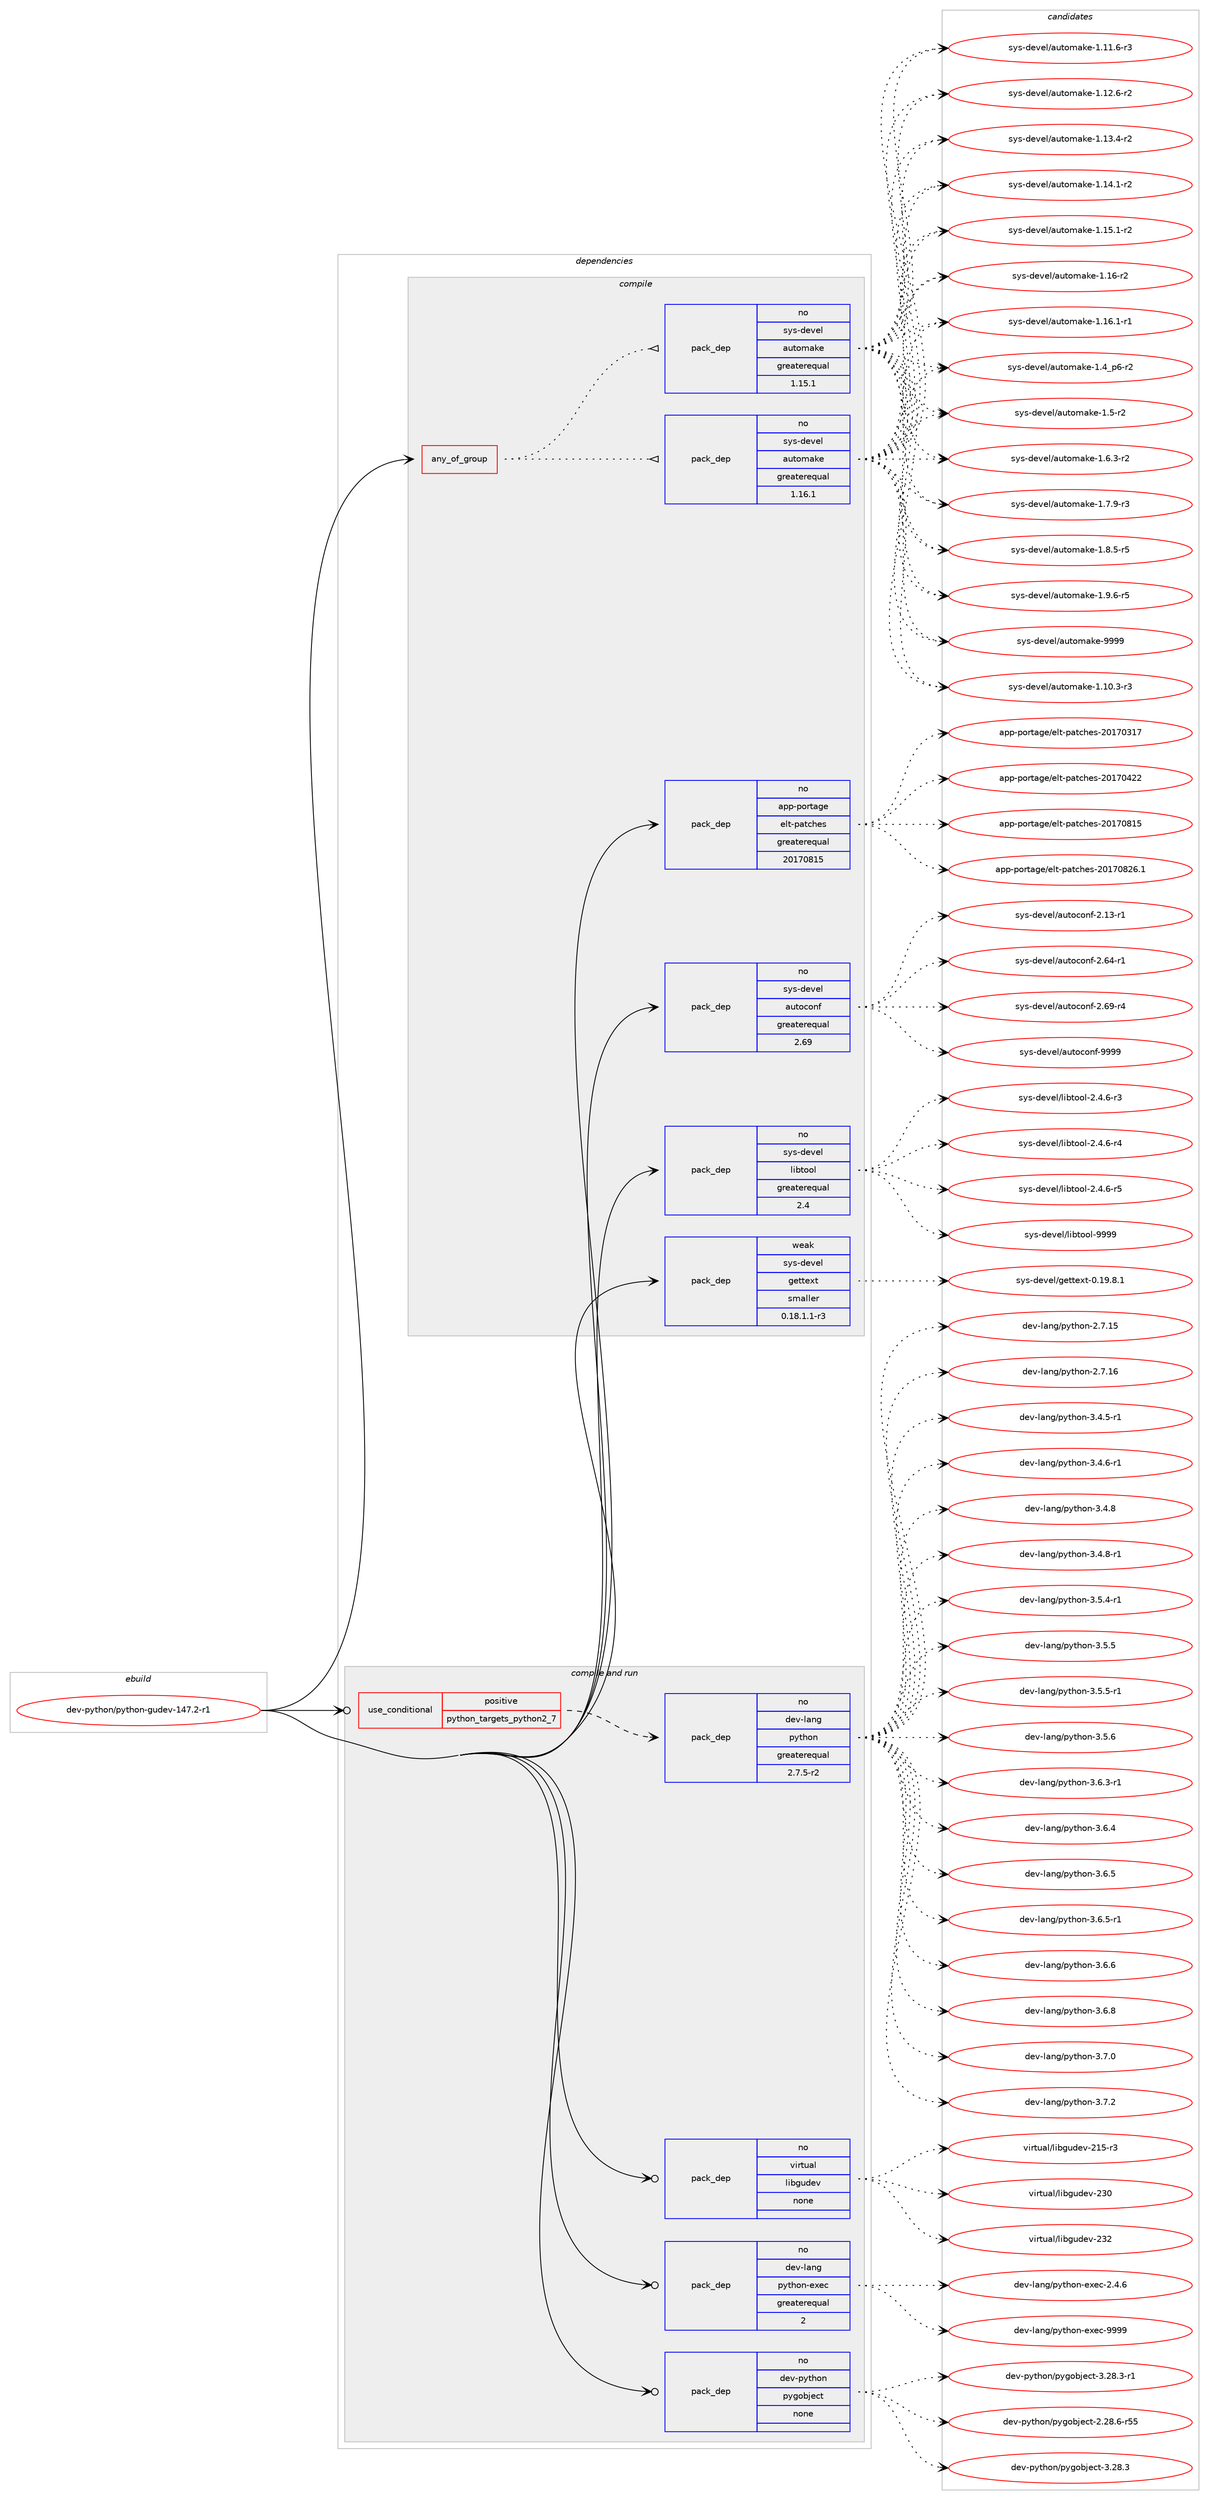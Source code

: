 digraph prolog {

# *************
# Graph options
# *************

newrank=true;
concentrate=true;
compound=true;
graph [rankdir=LR,fontname=Helvetica,fontsize=10,ranksep=1.5];#, ranksep=2.5, nodesep=0.2];
edge  [arrowhead=vee];
node  [fontname=Helvetica,fontsize=10];

# **********
# The ebuild
# **********

subgraph cluster_leftcol {
color=gray;
rank=same;
label=<<i>ebuild</i>>;
id [label="dev-python/python-gudev-147.2-r1", color=red, width=4, href="../dev-python/python-gudev-147.2-r1.svg"];
}

# ****************
# The dependencies
# ****************

subgraph cluster_midcol {
color=gray;
label=<<i>dependencies</i>>;
subgraph cluster_compile {
fillcolor="#eeeeee";
style=filled;
label=<<i>compile</i>>;
subgraph any22766 {
dependency1435081 [label=<<TABLE BORDER="0" CELLBORDER="1" CELLSPACING="0" CELLPADDING="4"><TR><TD CELLPADDING="10">any_of_group</TD></TR></TABLE>>, shape=none, color=red];subgraph pack1029025 {
dependency1435082 [label=<<TABLE BORDER="0" CELLBORDER="1" CELLSPACING="0" CELLPADDING="4" WIDTH="220"><TR><TD ROWSPAN="6" CELLPADDING="30">pack_dep</TD></TR><TR><TD WIDTH="110">no</TD></TR><TR><TD>sys-devel</TD></TR><TR><TD>automake</TD></TR><TR><TD>greaterequal</TD></TR><TR><TD>1.16.1</TD></TR></TABLE>>, shape=none, color=blue];
}
dependency1435081:e -> dependency1435082:w [weight=20,style="dotted",arrowhead="oinv"];
subgraph pack1029026 {
dependency1435083 [label=<<TABLE BORDER="0" CELLBORDER="1" CELLSPACING="0" CELLPADDING="4" WIDTH="220"><TR><TD ROWSPAN="6" CELLPADDING="30">pack_dep</TD></TR><TR><TD WIDTH="110">no</TD></TR><TR><TD>sys-devel</TD></TR><TR><TD>automake</TD></TR><TR><TD>greaterequal</TD></TR><TR><TD>1.15.1</TD></TR></TABLE>>, shape=none, color=blue];
}
dependency1435081:e -> dependency1435083:w [weight=20,style="dotted",arrowhead="oinv"];
}
id:e -> dependency1435081:w [weight=20,style="solid",arrowhead="vee"];
subgraph pack1029027 {
dependency1435084 [label=<<TABLE BORDER="0" CELLBORDER="1" CELLSPACING="0" CELLPADDING="4" WIDTH="220"><TR><TD ROWSPAN="6" CELLPADDING="30">pack_dep</TD></TR><TR><TD WIDTH="110">no</TD></TR><TR><TD>app-portage</TD></TR><TR><TD>elt-patches</TD></TR><TR><TD>greaterequal</TD></TR><TR><TD>20170815</TD></TR></TABLE>>, shape=none, color=blue];
}
id:e -> dependency1435084:w [weight=20,style="solid",arrowhead="vee"];
subgraph pack1029028 {
dependency1435085 [label=<<TABLE BORDER="0" CELLBORDER="1" CELLSPACING="0" CELLPADDING="4" WIDTH="220"><TR><TD ROWSPAN="6" CELLPADDING="30">pack_dep</TD></TR><TR><TD WIDTH="110">no</TD></TR><TR><TD>sys-devel</TD></TR><TR><TD>autoconf</TD></TR><TR><TD>greaterequal</TD></TR><TR><TD>2.69</TD></TR></TABLE>>, shape=none, color=blue];
}
id:e -> dependency1435085:w [weight=20,style="solid",arrowhead="vee"];
subgraph pack1029029 {
dependency1435086 [label=<<TABLE BORDER="0" CELLBORDER="1" CELLSPACING="0" CELLPADDING="4" WIDTH="220"><TR><TD ROWSPAN="6" CELLPADDING="30">pack_dep</TD></TR><TR><TD WIDTH="110">no</TD></TR><TR><TD>sys-devel</TD></TR><TR><TD>libtool</TD></TR><TR><TD>greaterequal</TD></TR><TR><TD>2.4</TD></TR></TABLE>>, shape=none, color=blue];
}
id:e -> dependency1435086:w [weight=20,style="solid",arrowhead="vee"];
subgraph pack1029030 {
dependency1435087 [label=<<TABLE BORDER="0" CELLBORDER="1" CELLSPACING="0" CELLPADDING="4" WIDTH="220"><TR><TD ROWSPAN="6" CELLPADDING="30">pack_dep</TD></TR><TR><TD WIDTH="110">weak</TD></TR><TR><TD>sys-devel</TD></TR><TR><TD>gettext</TD></TR><TR><TD>smaller</TD></TR><TR><TD>0.18.1.1-r3</TD></TR></TABLE>>, shape=none, color=blue];
}
id:e -> dependency1435087:w [weight=20,style="solid",arrowhead="vee"];
}
subgraph cluster_compileandrun {
fillcolor="#eeeeee";
style=filled;
label=<<i>compile and run</i>>;
subgraph cond382703 {
dependency1435088 [label=<<TABLE BORDER="0" CELLBORDER="1" CELLSPACING="0" CELLPADDING="4"><TR><TD ROWSPAN="3" CELLPADDING="10">use_conditional</TD></TR><TR><TD>positive</TD></TR><TR><TD>python_targets_python2_7</TD></TR></TABLE>>, shape=none, color=red];
subgraph pack1029031 {
dependency1435089 [label=<<TABLE BORDER="0" CELLBORDER="1" CELLSPACING="0" CELLPADDING="4" WIDTH="220"><TR><TD ROWSPAN="6" CELLPADDING="30">pack_dep</TD></TR><TR><TD WIDTH="110">no</TD></TR><TR><TD>dev-lang</TD></TR><TR><TD>python</TD></TR><TR><TD>greaterequal</TD></TR><TR><TD>2.7.5-r2</TD></TR></TABLE>>, shape=none, color=blue];
}
dependency1435088:e -> dependency1435089:w [weight=20,style="dashed",arrowhead="vee"];
}
id:e -> dependency1435088:w [weight=20,style="solid",arrowhead="odotvee"];
subgraph pack1029032 {
dependency1435090 [label=<<TABLE BORDER="0" CELLBORDER="1" CELLSPACING="0" CELLPADDING="4" WIDTH="220"><TR><TD ROWSPAN="6" CELLPADDING="30">pack_dep</TD></TR><TR><TD WIDTH="110">no</TD></TR><TR><TD>dev-lang</TD></TR><TR><TD>python-exec</TD></TR><TR><TD>greaterequal</TD></TR><TR><TD>2</TD></TR></TABLE>>, shape=none, color=blue];
}
id:e -> dependency1435090:w [weight=20,style="solid",arrowhead="odotvee"];
subgraph pack1029033 {
dependency1435091 [label=<<TABLE BORDER="0" CELLBORDER="1" CELLSPACING="0" CELLPADDING="4" WIDTH="220"><TR><TD ROWSPAN="6" CELLPADDING="30">pack_dep</TD></TR><TR><TD WIDTH="110">no</TD></TR><TR><TD>dev-python</TD></TR><TR><TD>pygobject</TD></TR><TR><TD>none</TD></TR><TR><TD></TD></TR></TABLE>>, shape=none, color=blue];
}
id:e -> dependency1435091:w [weight=20,style="solid",arrowhead="odotvee"];
subgraph pack1029034 {
dependency1435092 [label=<<TABLE BORDER="0" CELLBORDER="1" CELLSPACING="0" CELLPADDING="4" WIDTH="220"><TR><TD ROWSPAN="6" CELLPADDING="30">pack_dep</TD></TR><TR><TD WIDTH="110">no</TD></TR><TR><TD>virtual</TD></TR><TR><TD>libgudev</TD></TR><TR><TD>none</TD></TR><TR><TD></TD></TR></TABLE>>, shape=none, color=blue];
}
id:e -> dependency1435092:w [weight=20,style="solid",arrowhead="odotvee"];
}
subgraph cluster_run {
fillcolor="#eeeeee";
style=filled;
label=<<i>run</i>>;
}
}

# **************
# The candidates
# **************

subgraph cluster_choices {
rank=same;
color=gray;
label=<<i>candidates</i>>;

subgraph choice1029025 {
color=black;
nodesep=1;
choice11512111545100101118101108479711711611110997107101454946494846514511451 [label="sys-devel/automake-1.10.3-r3", color=red, width=4,href="../sys-devel/automake-1.10.3-r3.svg"];
choice11512111545100101118101108479711711611110997107101454946494946544511451 [label="sys-devel/automake-1.11.6-r3", color=red, width=4,href="../sys-devel/automake-1.11.6-r3.svg"];
choice11512111545100101118101108479711711611110997107101454946495046544511450 [label="sys-devel/automake-1.12.6-r2", color=red, width=4,href="../sys-devel/automake-1.12.6-r2.svg"];
choice11512111545100101118101108479711711611110997107101454946495146524511450 [label="sys-devel/automake-1.13.4-r2", color=red, width=4,href="../sys-devel/automake-1.13.4-r2.svg"];
choice11512111545100101118101108479711711611110997107101454946495246494511450 [label="sys-devel/automake-1.14.1-r2", color=red, width=4,href="../sys-devel/automake-1.14.1-r2.svg"];
choice11512111545100101118101108479711711611110997107101454946495346494511450 [label="sys-devel/automake-1.15.1-r2", color=red, width=4,href="../sys-devel/automake-1.15.1-r2.svg"];
choice1151211154510010111810110847971171161111099710710145494649544511450 [label="sys-devel/automake-1.16-r2", color=red, width=4,href="../sys-devel/automake-1.16-r2.svg"];
choice11512111545100101118101108479711711611110997107101454946495446494511449 [label="sys-devel/automake-1.16.1-r1", color=red, width=4,href="../sys-devel/automake-1.16.1-r1.svg"];
choice115121115451001011181011084797117116111109971071014549465295112544511450 [label="sys-devel/automake-1.4_p6-r2", color=red, width=4,href="../sys-devel/automake-1.4_p6-r2.svg"];
choice11512111545100101118101108479711711611110997107101454946534511450 [label="sys-devel/automake-1.5-r2", color=red, width=4,href="../sys-devel/automake-1.5-r2.svg"];
choice115121115451001011181011084797117116111109971071014549465446514511450 [label="sys-devel/automake-1.6.3-r2", color=red, width=4,href="../sys-devel/automake-1.6.3-r2.svg"];
choice115121115451001011181011084797117116111109971071014549465546574511451 [label="sys-devel/automake-1.7.9-r3", color=red, width=4,href="../sys-devel/automake-1.7.9-r3.svg"];
choice115121115451001011181011084797117116111109971071014549465646534511453 [label="sys-devel/automake-1.8.5-r5", color=red, width=4,href="../sys-devel/automake-1.8.5-r5.svg"];
choice115121115451001011181011084797117116111109971071014549465746544511453 [label="sys-devel/automake-1.9.6-r5", color=red, width=4,href="../sys-devel/automake-1.9.6-r5.svg"];
choice115121115451001011181011084797117116111109971071014557575757 [label="sys-devel/automake-9999", color=red, width=4,href="../sys-devel/automake-9999.svg"];
dependency1435082:e -> choice11512111545100101118101108479711711611110997107101454946494846514511451:w [style=dotted,weight="100"];
dependency1435082:e -> choice11512111545100101118101108479711711611110997107101454946494946544511451:w [style=dotted,weight="100"];
dependency1435082:e -> choice11512111545100101118101108479711711611110997107101454946495046544511450:w [style=dotted,weight="100"];
dependency1435082:e -> choice11512111545100101118101108479711711611110997107101454946495146524511450:w [style=dotted,weight="100"];
dependency1435082:e -> choice11512111545100101118101108479711711611110997107101454946495246494511450:w [style=dotted,weight="100"];
dependency1435082:e -> choice11512111545100101118101108479711711611110997107101454946495346494511450:w [style=dotted,weight="100"];
dependency1435082:e -> choice1151211154510010111810110847971171161111099710710145494649544511450:w [style=dotted,weight="100"];
dependency1435082:e -> choice11512111545100101118101108479711711611110997107101454946495446494511449:w [style=dotted,weight="100"];
dependency1435082:e -> choice115121115451001011181011084797117116111109971071014549465295112544511450:w [style=dotted,weight="100"];
dependency1435082:e -> choice11512111545100101118101108479711711611110997107101454946534511450:w [style=dotted,weight="100"];
dependency1435082:e -> choice115121115451001011181011084797117116111109971071014549465446514511450:w [style=dotted,weight="100"];
dependency1435082:e -> choice115121115451001011181011084797117116111109971071014549465546574511451:w [style=dotted,weight="100"];
dependency1435082:e -> choice115121115451001011181011084797117116111109971071014549465646534511453:w [style=dotted,weight="100"];
dependency1435082:e -> choice115121115451001011181011084797117116111109971071014549465746544511453:w [style=dotted,weight="100"];
dependency1435082:e -> choice115121115451001011181011084797117116111109971071014557575757:w [style=dotted,weight="100"];
}
subgraph choice1029026 {
color=black;
nodesep=1;
choice11512111545100101118101108479711711611110997107101454946494846514511451 [label="sys-devel/automake-1.10.3-r3", color=red, width=4,href="../sys-devel/automake-1.10.3-r3.svg"];
choice11512111545100101118101108479711711611110997107101454946494946544511451 [label="sys-devel/automake-1.11.6-r3", color=red, width=4,href="../sys-devel/automake-1.11.6-r3.svg"];
choice11512111545100101118101108479711711611110997107101454946495046544511450 [label="sys-devel/automake-1.12.6-r2", color=red, width=4,href="../sys-devel/automake-1.12.6-r2.svg"];
choice11512111545100101118101108479711711611110997107101454946495146524511450 [label="sys-devel/automake-1.13.4-r2", color=red, width=4,href="../sys-devel/automake-1.13.4-r2.svg"];
choice11512111545100101118101108479711711611110997107101454946495246494511450 [label="sys-devel/automake-1.14.1-r2", color=red, width=4,href="../sys-devel/automake-1.14.1-r2.svg"];
choice11512111545100101118101108479711711611110997107101454946495346494511450 [label="sys-devel/automake-1.15.1-r2", color=red, width=4,href="../sys-devel/automake-1.15.1-r2.svg"];
choice1151211154510010111810110847971171161111099710710145494649544511450 [label="sys-devel/automake-1.16-r2", color=red, width=4,href="../sys-devel/automake-1.16-r2.svg"];
choice11512111545100101118101108479711711611110997107101454946495446494511449 [label="sys-devel/automake-1.16.1-r1", color=red, width=4,href="../sys-devel/automake-1.16.1-r1.svg"];
choice115121115451001011181011084797117116111109971071014549465295112544511450 [label="sys-devel/automake-1.4_p6-r2", color=red, width=4,href="../sys-devel/automake-1.4_p6-r2.svg"];
choice11512111545100101118101108479711711611110997107101454946534511450 [label="sys-devel/automake-1.5-r2", color=red, width=4,href="../sys-devel/automake-1.5-r2.svg"];
choice115121115451001011181011084797117116111109971071014549465446514511450 [label="sys-devel/automake-1.6.3-r2", color=red, width=4,href="../sys-devel/automake-1.6.3-r2.svg"];
choice115121115451001011181011084797117116111109971071014549465546574511451 [label="sys-devel/automake-1.7.9-r3", color=red, width=4,href="../sys-devel/automake-1.7.9-r3.svg"];
choice115121115451001011181011084797117116111109971071014549465646534511453 [label="sys-devel/automake-1.8.5-r5", color=red, width=4,href="../sys-devel/automake-1.8.5-r5.svg"];
choice115121115451001011181011084797117116111109971071014549465746544511453 [label="sys-devel/automake-1.9.6-r5", color=red, width=4,href="../sys-devel/automake-1.9.6-r5.svg"];
choice115121115451001011181011084797117116111109971071014557575757 [label="sys-devel/automake-9999", color=red, width=4,href="../sys-devel/automake-9999.svg"];
dependency1435083:e -> choice11512111545100101118101108479711711611110997107101454946494846514511451:w [style=dotted,weight="100"];
dependency1435083:e -> choice11512111545100101118101108479711711611110997107101454946494946544511451:w [style=dotted,weight="100"];
dependency1435083:e -> choice11512111545100101118101108479711711611110997107101454946495046544511450:w [style=dotted,weight="100"];
dependency1435083:e -> choice11512111545100101118101108479711711611110997107101454946495146524511450:w [style=dotted,weight="100"];
dependency1435083:e -> choice11512111545100101118101108479711711611110997107101454946495246494511450:w [style=dotted,weight="100"];
dependency1435083:e -> choice11512111545100101118101108479711711611110997107101454946495346494511450:w [style=dotted,weight="100"];
dependency1435083:e -> choice1151211154510010111810110847971171161111099710710145494649544511450:w [style=dotted,weight="100"];
dependency1435083:e -> choice11512111545100101118101108479711711611110997107101454946495446494511449:w [style=dotted,weight="100"];
dependency1435083:e -> choice115121115451001011181011084797117116111109971071014549465295112544511450:w [style=dotted,weight="100"];
dependency1435083:e -> choice11512111545100101118101108479711711611110997107101454946534511450:w [style=dotted,weight="100"];
dependency1435083:e -> choice115121115451001011181011084797117116111109971071014549465446514511450:w [style=dotted,weight="100"];
dependency1435083:e -> choice115121115451001011181011084797117116111109971071014549465546574511451:w [style=dotted,weight="100"];
dependency1435083:e -> choice115121115451001011181011084797117116111109971071014549465646534511453:w [style=dotted,weight="100"];
dependency1435083:e -> choice115121115451001011181011084797117116111109971071014549465746544511453:w [style=dotted,weight="100"];
dependency1435083:e -> choice115121115451001011181011084797117116111109971071014557575757:w [style=dotted,weight="100"];
}
subgraph choice1029027 {
color=black;
nodesep=1;
choice97112112451121111141169710310147101108116451129711699104101115455048495548514955 [label="app-portage/elt-patches-20170317", color=red, width=4,href="../app-portage/elt-patches-20170317.svg"];
choice97112112451121111141169710310147101108116451129711699104101115455048495548525050 [label="app-portage/elt-patches-20170422", color=red, width=4,href="../app-portage/elt-patches-20170422.svg"];
choice97112112451121111141169710310147101108116451129711699104101115455048495548564953 [label="app-portage/elt-patches-20170815", color=red, width=4,href="../app-portage/elt-patches-20170815.svg"];
choice971121124511211111411697103101471011081164511297116991041011154550484955485650544649 [label="app-portage/elt-patches-20170826.1", color=red, width=4,href="../app-portage/elt-patches-20170826.1.svg"];
dependency1435084:e -> choice97112112451121111141169710310147101108116451129711699104101115455048495548514955:w [style=dotted,weight="100"];
dependency1435084:e -> choice97112112451121111141169710310147101108116451129711699104101115455048495548525050:w [style=dotted,weight="100"];
dependency1435084:e -> choice97112112451121111141169710310147101108116451129711699104101115455048495548564953:w [style=dotted,weight="100"];
dependency1435084:e -> choice971121124511211111411697103101471011081164511297116991041011154550484955485650544649:w [style=dotted,weight="100"];
}
subgraph choice1029028 {
color=black;
nodesep=1;
choice1151211154510010111810110847971171161119911111010245504649514511449 [label="sys-devel/autoconf-2.13-r1", color=red, width=4,href="../sys-devel/autoconf-2.13-r1.svg"];
choice1151211154510010111810110847971171161119911111010245504654524511449 [label="sys-devel/autoconf-2.64-r1", color=red, width=4,href="../sys-devel/autoconf-2.64-r1.svg"];
choice1151211154510010111810110847971171161119911111010245504654574511452 [label="sys-devel/autoconf-2.69-r4", color=red, width=4,href="../sys-devel/autoconf-2.69-r4.svg"];
choice115121115451001011181011084797117116111991111101024557575757 [label="sys-devel/autoconf-9999", color=red, width=4,href="../sys-devel/autoconf-9999.svg"];
dependency1435085:e -> choice1151211154510010111810110847971171161119911111010245504649514511449:w [style=dotted,weight="100"];
dependency1435085:e -> choice1151211154510010111810110847971171161119911111010245504654524511449:w [style=dotted,weight="100"];
dependency1435085:e -> choice1151211154510010111810110847971171161119911111010245504654574511452:w [style=dotted,weight="100"];
dependency1435085:e -> choice115121115451001011181011084797117116111991111101024557575757:w [style=dotted,weight="100"];
}
subgraph choice1029029 {
color=black;
nodesep=1;
choice1151211154510010111810110847108105981161111111084550465246544511451 [label="sys-devel/libtool-2.4.6-r3", color=red, width=4,href="../sys-devel/libtool-2.4.6-r3.svg"];
choice1151211154510010111810110847108105981161111111084550465246544511452 [label="sys-devel/libtool-2.4.6-r4", color=red, width=4,href="../sys-devel/libtool-2.4.6-r4.svg"];
choice1151211154510010111810110847108105981161111111084550465246544511453 [label="sys-devel/libtool-2.4.6-r5", color=red, width=4,href="../sys-devel/libtool-2.4.6-r5.svg"];
choice1151211154510010111810110847108105981161111111084557575757 [label="sys-devel/libtool-9999", color=red, width=4,href="../sys-devel/libtool-9999.svg"];
dependency1435086:e -> choice1151211154510010111810110847108105981161111111084550465246544511451:w [style=dotted,weight="100"];
dependency1435086:e -> choice1151211154510010111810110847108105981161111111084550465246544511452:w [style=dotted,weight="100"];
dependency1435086:e -> choice1151211154510010111810110847108105981161111111084550465246544511453:w [style=dotted,weight="100"];
dependency1435086:e -> choice1151211154510010111810110847108105981161111111084557575757:w [style=dotted,weight="100"];
}
subgraph choice1029030 {
color=black;
nodesep=1;
choice1151211154510010111810110847103101116116101120116454846495746564649 [label="sys-devel/gettext-0.19.8.1", color=red, width=4,href="../sys-devel/gettext-0.19.8.1.svg"];
dependency1435087:e -> choice1151211154510010111810110847103101116116101120116454846495746564649:w [style=dotted,weight="100"];
}
subgraph choice1029031 {
color=black;
nodesep=1;
choice10010111845108971101034711212111610411111045504655464953 [label="dev-lang/python-2.7.15", color=red, width=4,href="../dev-lang/python-2.7.15.svg"];
choice10010111845108971101034711212111610411111045504655464954 [label="dev-lang/python-2.7.16", color=red, width=4,href="../dev-lang/python-2.7.16.svg"];
choice1001011184510897110103471121211161041111104551465246534511449 [label="dev-lang/python-3.4.5-r1", color=red, width=4,href="../dev-lang/python-3.4.5-r1.svg"];
choice1001011184510897110103471121211161041111104551465246544511449 [label="dev-lang/python-3.4.6-r1", color=red, width=4,href="../dev-lang/python-3.4.6-r1.svg"];
choice100101118451089711010347112121116104111110455146524656 [label="dev-lang/python-3.4.8", color=red, width=4,href="../dev-lang/python-3.4.8.svg"];
choice1001011184510897110103471121211161041111104551465246564511449 [label="dev-lang/python-3.4.8-r1", color=red, width=4,href="../dev-lang/python-3.4.8-r1.svg"];
choice1001011184510897110103471121211161041111104551465346524511449 [label="dev-lang/python-3.5.4-r1", color=red, width=4,href="../dev-lang/python-3.5.4-r1.svg"];
choice100101118451089711010347112121116104111110455146534653 [label="dev-lang/python-3.5.5", color=red, width=4,href="../dev-lang/python-3.5.5.svg"];
choice1001011184510897110103471121211161041111104551465346534511449 [label="dev-lang/python-3.5.5-r1", color=red, width=4,href="../dev-lang/python-3.5.5-r1.svg"];
choice100101118451089711010347112121116104111110455146534654 [label="dev-lang/python-3.5.6", color=red, width=4,href="../dev-lang/python-3.5.6.svg"];
choice1001011184510897110103471121211161041111104551465446514511449 [label="dev-lang/python-3.6.3-r1", color=red, width=4,href="../dev-lang/python-3.6.3-r1.svg"];
choice100101118451089711010347112121116104111110455146544652 [label="dev-lang/python-3.6.4", color=red, width=4,href="../dev-lang/python-3.6.4.svg"];
choice100101118451089711010347112121116104111110455146544653 [label="dev-lang/python-3.6.5", color=red, width=4,href="../dev-lang/python-3.6.5.svg"];
choice1001011184510897110103471121211161041111104551465446534511449 [label="dev-lang/python-3.6.5-r1", color=red, width=4,href="../dev-lang/python-3.6.5-r1.svg"];
choice100101118451089711010347112121116104111110455146544654 [label="dev-lang/python-3.6.6", color=red, width=4,href="../dev-lang/python-3.6.6.svg"];
choice100101118451089711010347112121116104111110455146544656 [label="dev-lang/python-3.6.8", color=red, width=4,href="../dev-lang/python-3.6.8.svg"];
choice100101118451089711010347112121116104111110455146554648 [label="dev-lang/python-3.7.0", color=red, width=4,href="../dev-lang/python-3.7.0.svg"];
choice100101118451089711010347112121116104111110455146554650 [label="dev-lang/python-3.7.2", color=red, width=4,href="../dev-lang/python-3.7.2.svg"];
dependency1435089:e -> choice10010111845108971101034711212111610411111045504655464953:w [style=dotted,weight="100"];
dependency1435089:e -> choice10010111845108971101034711212111610411111045504655464954:w [style=dotted,weight="100"];
dependency1435089:e -> choice1001011184510897110103471121211161041111104551465246534511449:w [style=dotted,weight="100"];
dependency1435089:e -> choice1001011184510897110103471121211161041111104551465246544511449:w [style=dotted,weight="100"];
dependency1435089:e -> choice100101118451089711010347112121116104111110455146524656:w [style=dotted,weight="100"];
dependency1435089:e -> choice1001011184510897110103471121211161041111104551465246564511449:w [style=dotted,weight="100"];
dependency1435089:e -> choice1001011184510897110103471121211161041111104551465346524511449:w [style=dotted,weight="100"];
dependency1435089:e -> choice100101118451089711010347112121116104111110455146534653:w [style=dotted,weight="100"];
dependency1435089:e -> choice1001011184510897110103471121211161041111104551465346534511449:w [style=dotted,weight="100"];
dependency1435089:e -> choice100101118451089711010347112121116104111110455146534654:w [style=dotted,weight="100"];
dependency1435089:e -> choice1001011184510897110103471121211161041111104551465446514511449:w [style=dotted,weight="100"];
dependency1435089:e -> choice100101118451089711010347112121116104111110455146544652:w [style=dotted,weight="100"];
dependency1435089:e -> choice100101118451089711010347112121116104111110455146544653:w [style=dotted,weight="100"];
dependency1435089:e -> choice1001011184510897110103471121211161041111104551465446534511449:w [style=dotted,weight="100"];
dependency1435089:e -> choice100101118451089711010347112121116104111110455146544654:w [style=dotted,weight="100"];
dependency1435089:e -> choice100101118451089711010347112121116104111110455146544656:w [style=dotted,weight="100"];
dependency1435089:e -> choice100101118451089711010347112121116104111110455146554648:w [style=dotted,weight="100"];
dependency1435089:e -> choice100101118451089711010347112121116104111110455146554650:w [style=dotted,weight="100"];
}
subgraph choice1029032 {
color=black;
nodesep=1;
choice1001011184510897110103471121211161041111104510112010199455046524654 [label="dev-lang/python-exec-2.4.6", color=red, width=4,href="../dev-lang/python-exec-2.4.6.svg"];
choice10010111845108971101034711212111610411111045101120101994557575757 [label="dev-lang/python-exec-9999", color=red, width=4,href="../dev-lang/python-exec-9999.svg"];
dependency1435090:e -> choice1001011184510897110103471121211161041111104510112010199455046524654:w [style=dotted,weight="100"];
dependency1435090:e -> choice10010111845108971101034711212111610411111045101120101994557575757:w [style=dotted,weight="100"];
}
subgraph choice1029033 {
color=black;
nodesep=1;
choice1001011184511212111610411111047112121103111981061019911645504650564654451145353 [label="dev-python/pygobject-2.28.6-r55", color=red, width=4,href="../dev-python/pygobject-2.28.6-r55.svg"];
choice1001011184511212111610411111047112121103111981061019911645514650564651 [label="dev-python/pygobject-3.28.3", color=red, width=4,href="../dev-python/pygobject-3.28.3.svg"];
choice10010111845112121116104111110471121211031119810610199116455146505646514511449 [label="dev-python/pygobject-3.28.3-r1", color=red, width=4,href="../dev-python/pygobject-3.28.3-r1.svg"];
dependency1435091:e -> choice1001011184511212111610411111047112121103111981061019911645504650564654451145353:w [style=dotted,weight="100"];
dependency1435091:e -> choice1001011184511212111610411111047112121103111981061019911645514650564651:w [style=dotted,weight="100"];
dependency1435091:e -> choice10010111845112121116104111110471121211031119810610199116455146505646514511449:w [style=dotted,weight="100"];
}
subgraph choice1029034 {
color=black;
nodesep=1;
choice118105114116117971084710810598103117100101118455049534511451 [label="virtual/libgudev-215-r3", color=red, width=4,href="../virtual/libgudev-215-r3.svg"];
choice11810511411611797108471081059810311710010111845505148 [label="virtual/libgudev-230", color=red, width=4,href="../virtual/libgudev-230.svg"];
choice11810511411611797108471081059810311710010111845505150 [label="virtual/libgudev-232", color=red, width=4,href="../virtual/libgudev-232.svg"];
dependency1435092:e -> choice118105114116117971084710810598103117100101118455049534511451:w [style=dotted,weight="100"];
dependency1435092:e -> choice11810511411611797108471081059810311710010111845505148:w [style=dotted,weight="100"];
dependency1435092:e -> choice11810511411611797108471081059810311710010111845505150:w [style=dotted,weight="100"];
}
}

}
